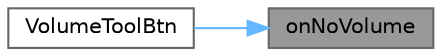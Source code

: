 digraph "onNoVolume"
{
 // LATEX_PDF_SIZE
  bgcolor="transparent";
  edge [fontname=Helvetica,fontsize=10,labelfontname=Helvetica,labelfontsize=10];
  node [fontname=Helvetica,fontsize=10,shape=box,height=0.2,width=0.4];
  rankdir="RL";
  Node1 [id="Node000001",label="onNoVolume",height=0.2,width=0.4,color="gray40", fillcolor="grey60", style="filled", fontcolor="black",tooltip="处理静音状态变化"];
  Node1 -> Node2 [id="edge1_Node000001_Node000002",dir="back",color="steelblue1",style="solid",tooltip=" "];
  Node2 [id="Node000002",label="VolumeToolBtn",height=0.2,width=0.4,color="grey40", fillcolor="white", style="filled",URL="$class_volume_tool_btn.html#a0e51705f3f342fc64b25ebc436f940b8",tooltip="构造函数，初始化音量调节按钮"];
}
